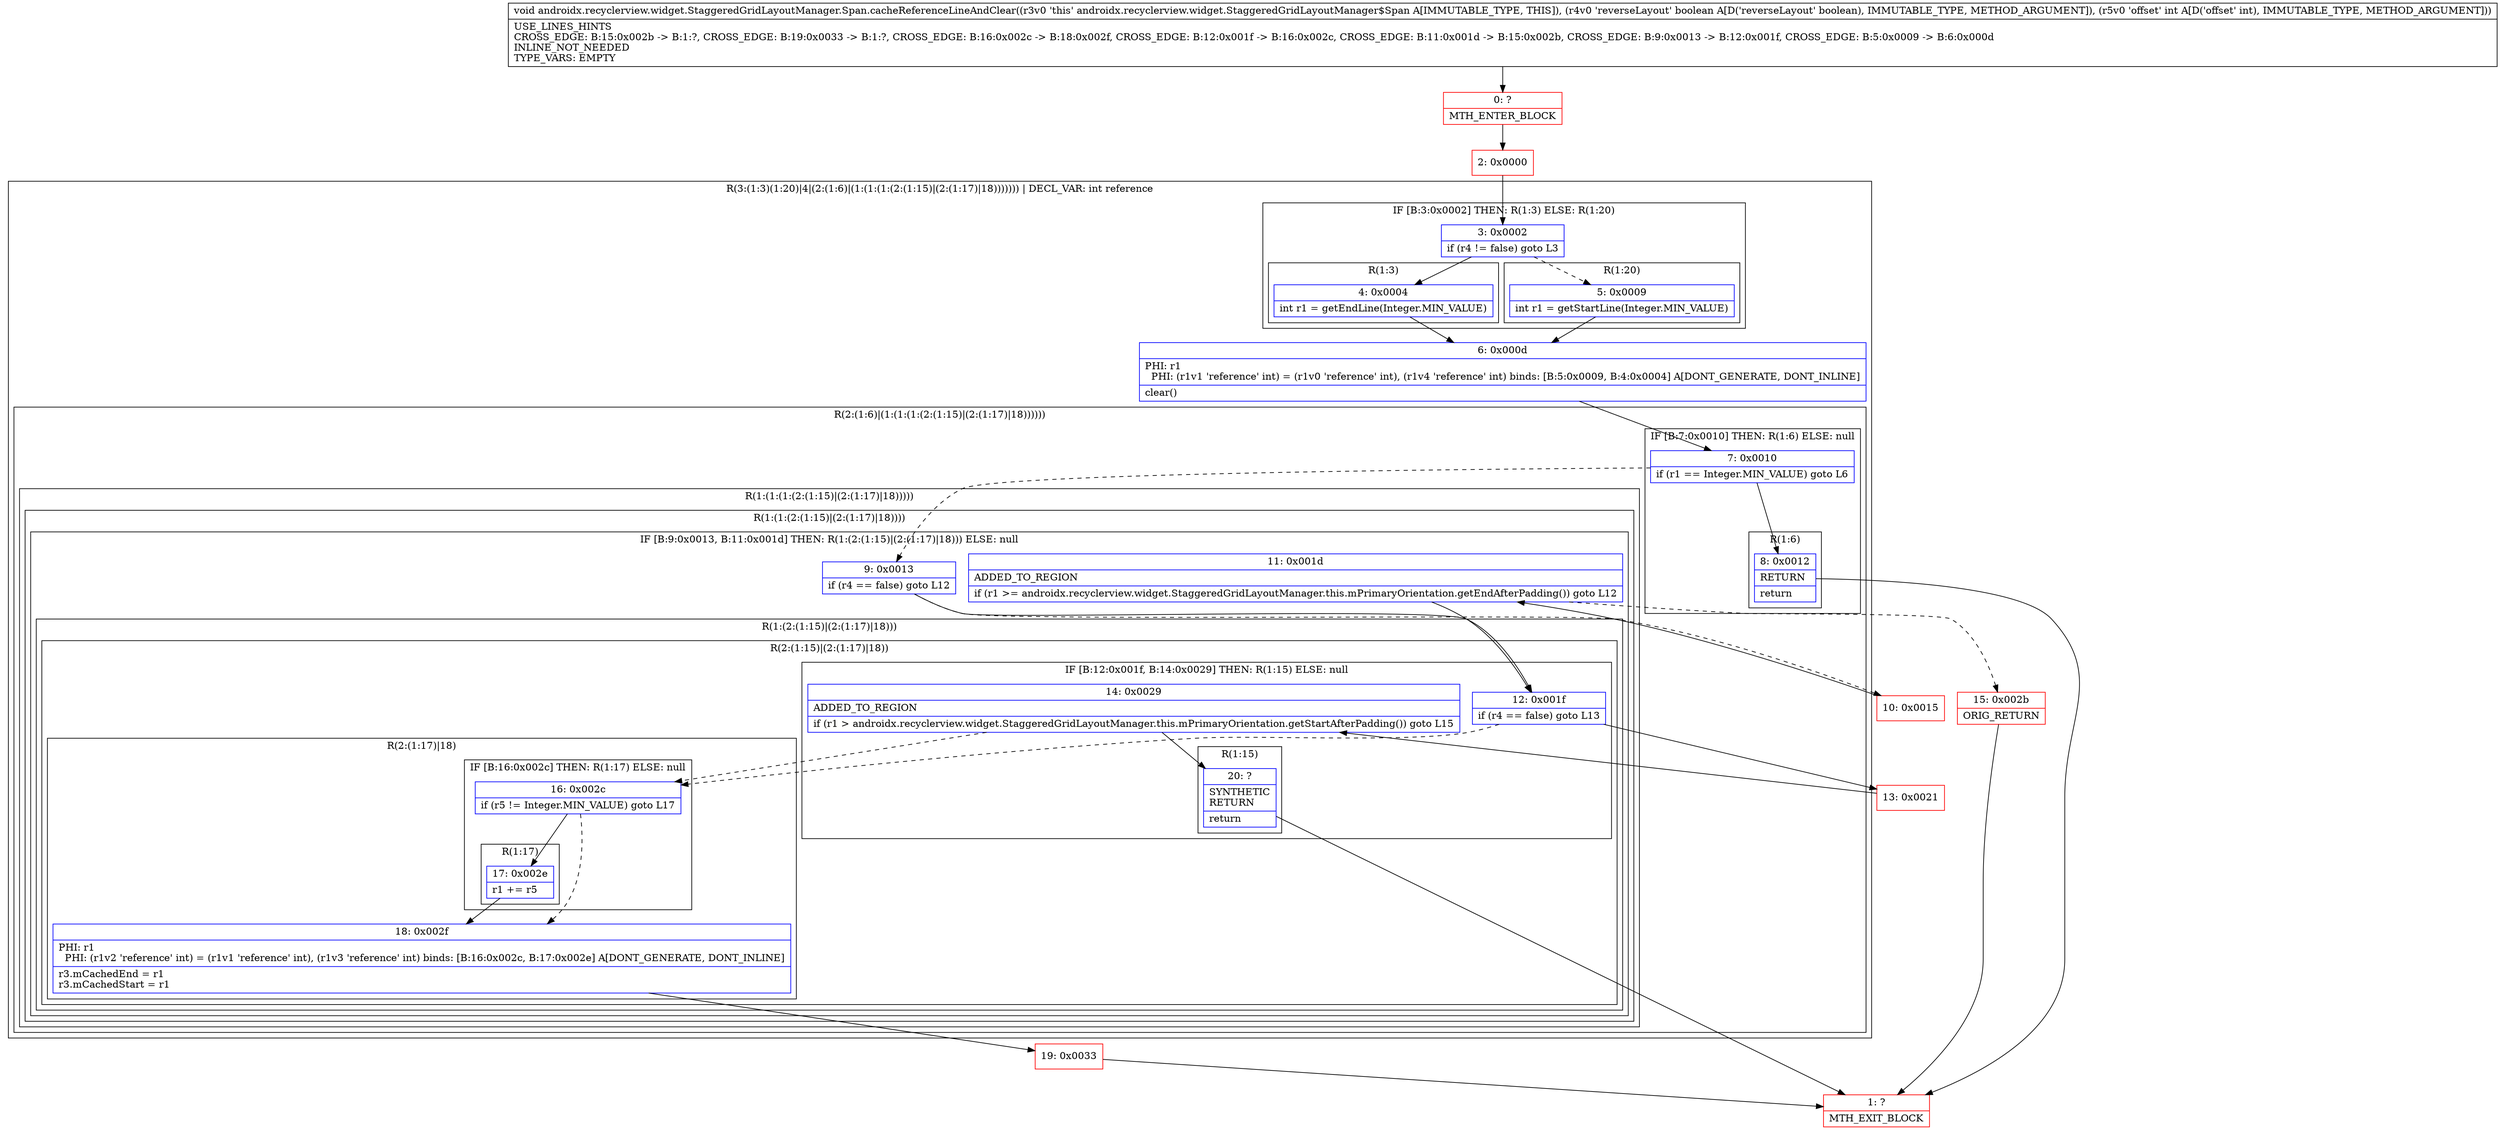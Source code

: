 digraph "CFG forandroidx.recyclerview.widget.StaggeredGridLayoutManager.Span.cacheReferenceLineAndClear(ZI)V" {
subgraph cluster_Region_1501294055 {
label = "R(3:(1:3)(1:20)|4|(2:(1:6)|(1:(1:(1:(2:(1:15)|(2:(1:17)|18))))))) | DECL_VAR: int reference\l";
node [shape=record,color=blue];
subgraph cluster_IfRegion_1326886310 {
label = "IF [B:3:0x0002] THEN: R(1:3) ELSE: R(1:20)";
node [shape=record,color=blue];
Node_3 [shape=record,label="{3\:\ 0x0002|if (r4 != false) goto L3\l}"];
subgraph cluster_Region_1107352855 {
label = "R(1:3)";
node [shape=record,color=blue];
Node_4 [shape=record,label="{4\:\ 0x0004|int r1 = getEndLine(Integer.MIN_VALUE)\l}"];
}
subgraph cluster_Region_49920527 {
label = "R(1:20)";
node [shape=record,color=blue];
Node_5 [shape=record,label="{5\:\ 0x0009|int r1 = getStartLine(Integer.MIN_VALUE)\l}"];
}
}
Node_6 [shape=record,label="{6\:\ 0x000d|PHI: r1 \l  PHI: (r1v1 'reference' int) = (r1v0 'reference' int), (r1v4 'reference' int) binds: [B:5:0x0009, B:4:0x0004] A[DONT_GENERATE, DONT_INLINE]\l|clear()\l}"];
subgraph cluster_Region_561788680 {
label = "R(2:(1:6)|(1:(1:(1:(2:(1:15)|(2:(1:17)|18))))))";
node [shape=record,color=blue];
subgraph cluster_IfRegion_515639705 {
label = "IF [B:7:0x0010] THEN: R(1:6) ELSE: null";
node [shape=record,color=blue];
Node_7 [shape=record,label="{7\:\ 0x0010|if (r1 == Integer.MIN_VALUE) goto L6\l}"];
subgraph cluster_Region_405719932 {
label = "R(1:6)";
node [shape=record,color=blue];
Node_8 [shape=record,label="{8\:\ 0x0012|RETURN\l|return\l}"];
}
}
subgraph cluster_Region_1655651906 {
label = "R(1:(1:(1:(2:(1:15)|(2:(1:17)|18)))))";
node [shape=record,color=blue];
subgraph cluster_Region_573276520 {
label = "R(1:(1:(2:(1:15)|(2:(1:17)|18))))";
node [shape=record,color=blue];
subgraph cluster_IfRegion_1545974901 {
label = "IF [B:9:0x0013, B:11:0x001d] THEN: R(1:(2:(1:15)|(2:(1:17)|18))) ELSE: null";
node [shape=record,color=blue];
Node_9 [shape=record,label="{9\:\ 0x0013|if (r4 == false) goto L12\l}"];
Node_11 [shape=record,label="{11\:\ 0x001d|ADDED_TO_REGION\l|if (r1 \>= androidx.recyclerview.widget.StaggeredGridLayoutManager.this.mPrimaryOrientation.getEndAfterPadding()) goto L12\l}"];
subgraph cluster_Region_851374502 {
label = "R(1:(2:(1:15)|(2:(1:17)|18)))";
node [shape=record,color=blue];
subgraph cluster_Region_704152733 {
label = "R(2:(1:15)|(2:(1:17)|18))";
node [shape=record,color=blue];
subgraph cluster_IfRegion_1470521355 {
label = "IF [B:12:0x001f, B:14:0x0029] THEN: R(1:15) ELSE: null";
node [shape=record,color=blue];
Node_12 [shape=record,label="{12\:\ 0x001f|if (r4 == false) goto L13\l}"];
Node_14 [shape=record,label="{14\:\ 0x0029|ADDED_TO_REGION\l|if (r1 \> androidx.recyclerview.widget.StaggeredGridLayoutManager.this.mPrimaryOrientation.getStartAfterPadding()) goto L15\l}"];
subgraph cluster_Region_651292822 {
label = "R(1:15)";
node [shape=record,color=blue];
Node_20 [shape=record,label="{20\:\ ?|SYNTHETIC\lRETURN\l|return\l}"];
}
}
subgraph cluster_Region_1663505963 {
label = "R(2:(1:17)|18)";
node [shape=record,color=blue];
subgraph cluster_IfRegion_236366526 {
label = "IF [B:16:0x002c] THEN: R(1:17) ELSE: null";
node [shape=record,color=blue];
Node_16 [shape=record,label="{16\:\ 0x002c|if (r5 != Integer.MIN_VALUE) goto L17\l}"];
subgraph cluster_Region_1209405102 {
label = "R(1:17)";
node [shape=record,color=blue];
Node_17 [shape=record,label="{17\:\ 0x002e|r1 += r5\l}"];
}
}
Node_18 [shape=record,label="{18\:\ 0x002f|PHI: r1 \l  PHI: (r1v2 'reference' int) = (r1v1 'reference' int), (r1v3 'reference' int) binds: [B:16:0x002c, B:17:0x002e] A[DONT_GENERATE, DONT_INLINE]\l|r3.mCachedEnd = r1\lr3.mCachedStart = r1\l}"];
}
}
}
}
}
}
}
}
Node_0 [shape=record,color=red,label="{0\:\ ?|MTH_ENTER_BLOCK\l}"];
Node_2 [shape=record,color=red,label="{2\:\ 0x0000}"];
Node_1 [shape=record,color=red,label="{1\:\ ?|MTH_EXIT_BLOCK\l}"];
Node_10 [shape=record,color=red,label="{10\:\ 0x0015}"];
Node_15 [shape=record,color=red,label="{15\:\ 0x002b|ORIG_RETURN\l}"];
Node_13 [shape=record,color=red,label="{13\:\ 0x0021}"];
Node_19 [shape=record,color=red,label="{19\:\ 0x0033}"];
MethodNode[shape=record,label="{void androidx.recyclerview.widget.StaggeredGridLayoutManager.Span.cacheReferenceLineAndClear((r3v0 'this' androidx.recyclerview.widget.StaggeredGridLayoutManager$Span A[IMMUTABLE_TYPE, THIS]), (r4v0 'reverseLayout' boolean A[D('reverseLayout' boolean), IMMUTABLE_TYPE, METHOD_ARGUMENT]), (r5v0 'offset' int A[D('offset' int), IMMUTABLE_TYPE, METHOD_ARGUMENT]))  | USE_LINES_HINTS\lCROSS_EDGE: B:15:0x002b \-\> B:1:?, CROSS_EDGE: B:19:0x0033 \-\> B:1:?, CROSS_EDGE: B:16:0x002c \-\> B:18:0x002f, CROSS_EDGE: B:12:0x001f \-\> B:16:0x002c, CROSS_EDGE: B:11:0x001d \-\> B:15:0x002b, CROSS_EDGE: B:9:0x0013 \-\> B:12:0x001f, CROSS_EDGE: B:5:0x0009 \-\> B:6:0x000d\lINLINE_NOT_NEEDED\lTYPE_VARS: EMPTY\l}"];
MethodNode -> Node_0;Node_3 -> Node_4;
Node_3 -> Node_5[style=dashed];
Node_4 -> Node_6;
Node_5 -> Node_6;
Node_6 -> Node_7;
Node_7 -> Node_8;
Node_7 -> Node_9[style=dashed];
Node_8 -> Node_1;
Node_9 -> Node_10[style=dashed];
Node_9 -> Node_12;
Node_11 -> Node_12;
Node_11 -> Node_15[style=dashed];
Node_12 -> Node_13;
Node_12 -> Node_16[style=dashed];
Node_14 -> Node_16[style=dashed];
Node_14 -> Node_20;
Node_20 -> Node_1;
Node_16 -> Node_17;
Node_16 -> Node_18[style=dashed];
Node_17 -> Node_18;
Node_18 -> Node_19;
Node_0 -> Node_2;
Node_2 -> Node_3;
Node_10 -> Node_11;
Node_15 -> Node_1;
Node_13 -> Node_14;
Node_19 -> Node_1;
}

